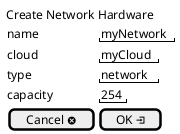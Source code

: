 @startuml

salt
{
  Create Network Hardware
  {
      name | "myNetwork"
      cloud | "myCloud"
      type | "network"
      capacity | "254"
      [ Cancel <&circle-x>] | [ OK <&account-login> ]
  }
}

@enduml
